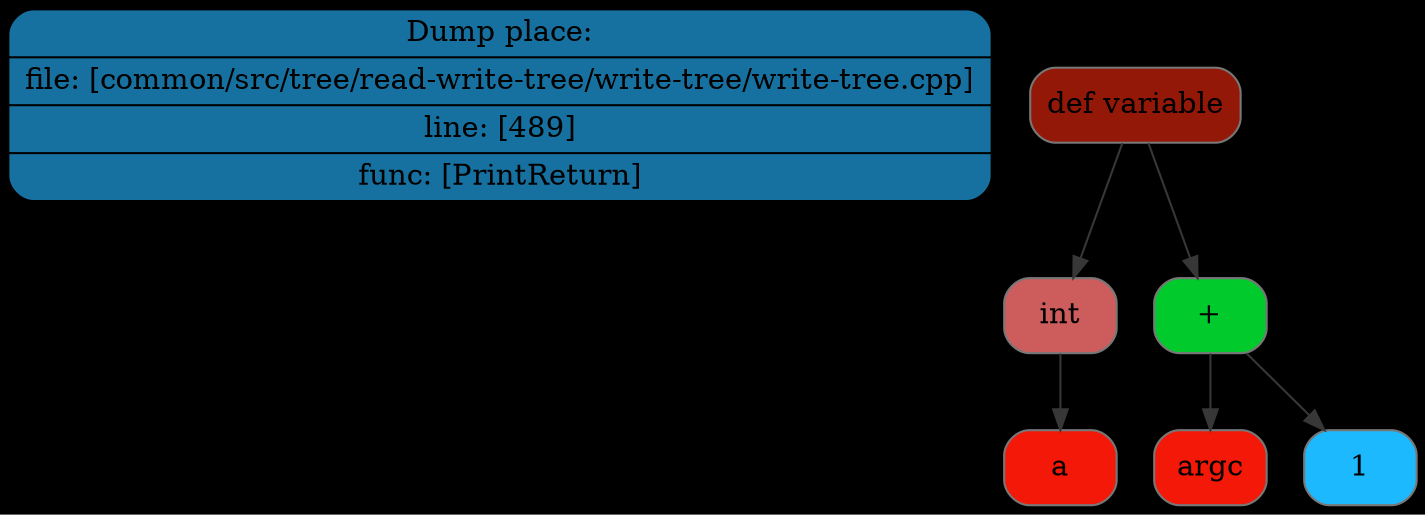 digraph G{
rankdir=TB
graph [bgcolor="#000000"];
place[shape=Mrecord, style=filled, fillcolor="#1771a0", pos="0,1!",label = " { Dump place: | file: [common/src/tree/read-write-tree/write-tree/write-tree.cpp] | line: [489] | func: [PrintReturn] } "color = "#000000"];
node0x507000000e90[shape=Mrecord, style=filled, fillcolor="#931807"label = "def variable", color = "#777777"];
node0x507000000c60[shape=Mrecord, style=filled, fillcolor="#CD5C5C"label = "int", color = "#777777"];
node0x507000000cd0[shape=Mrecord, style=filled, fillcolor="#f31807"label = "a", color = "#777777"];
node0x507000000e20[shape=Mrecord, style=filled, fillcolor="#00ca2c"label = "\+", color = "#777777"];
node0x507000000d40[shape=Mrecord, style=filled, fillcolor="#f31807"label = "argc", color = "#777777"];
node0x507000000db0[shape=Mrecord, style=filled, fillcolor="#1cb9ff"label = "1", color = "#777777"];
edge[color="#373737"];
node0x507000000e90->node0x507000000c60;
node0x507000000c60->node0x507000000cd0;
node0x507000000e90->node0x507000000e20;
node0x507000000e20->node0x507000000d40;
node0x507000000e20->node0x507000000db0;
}

